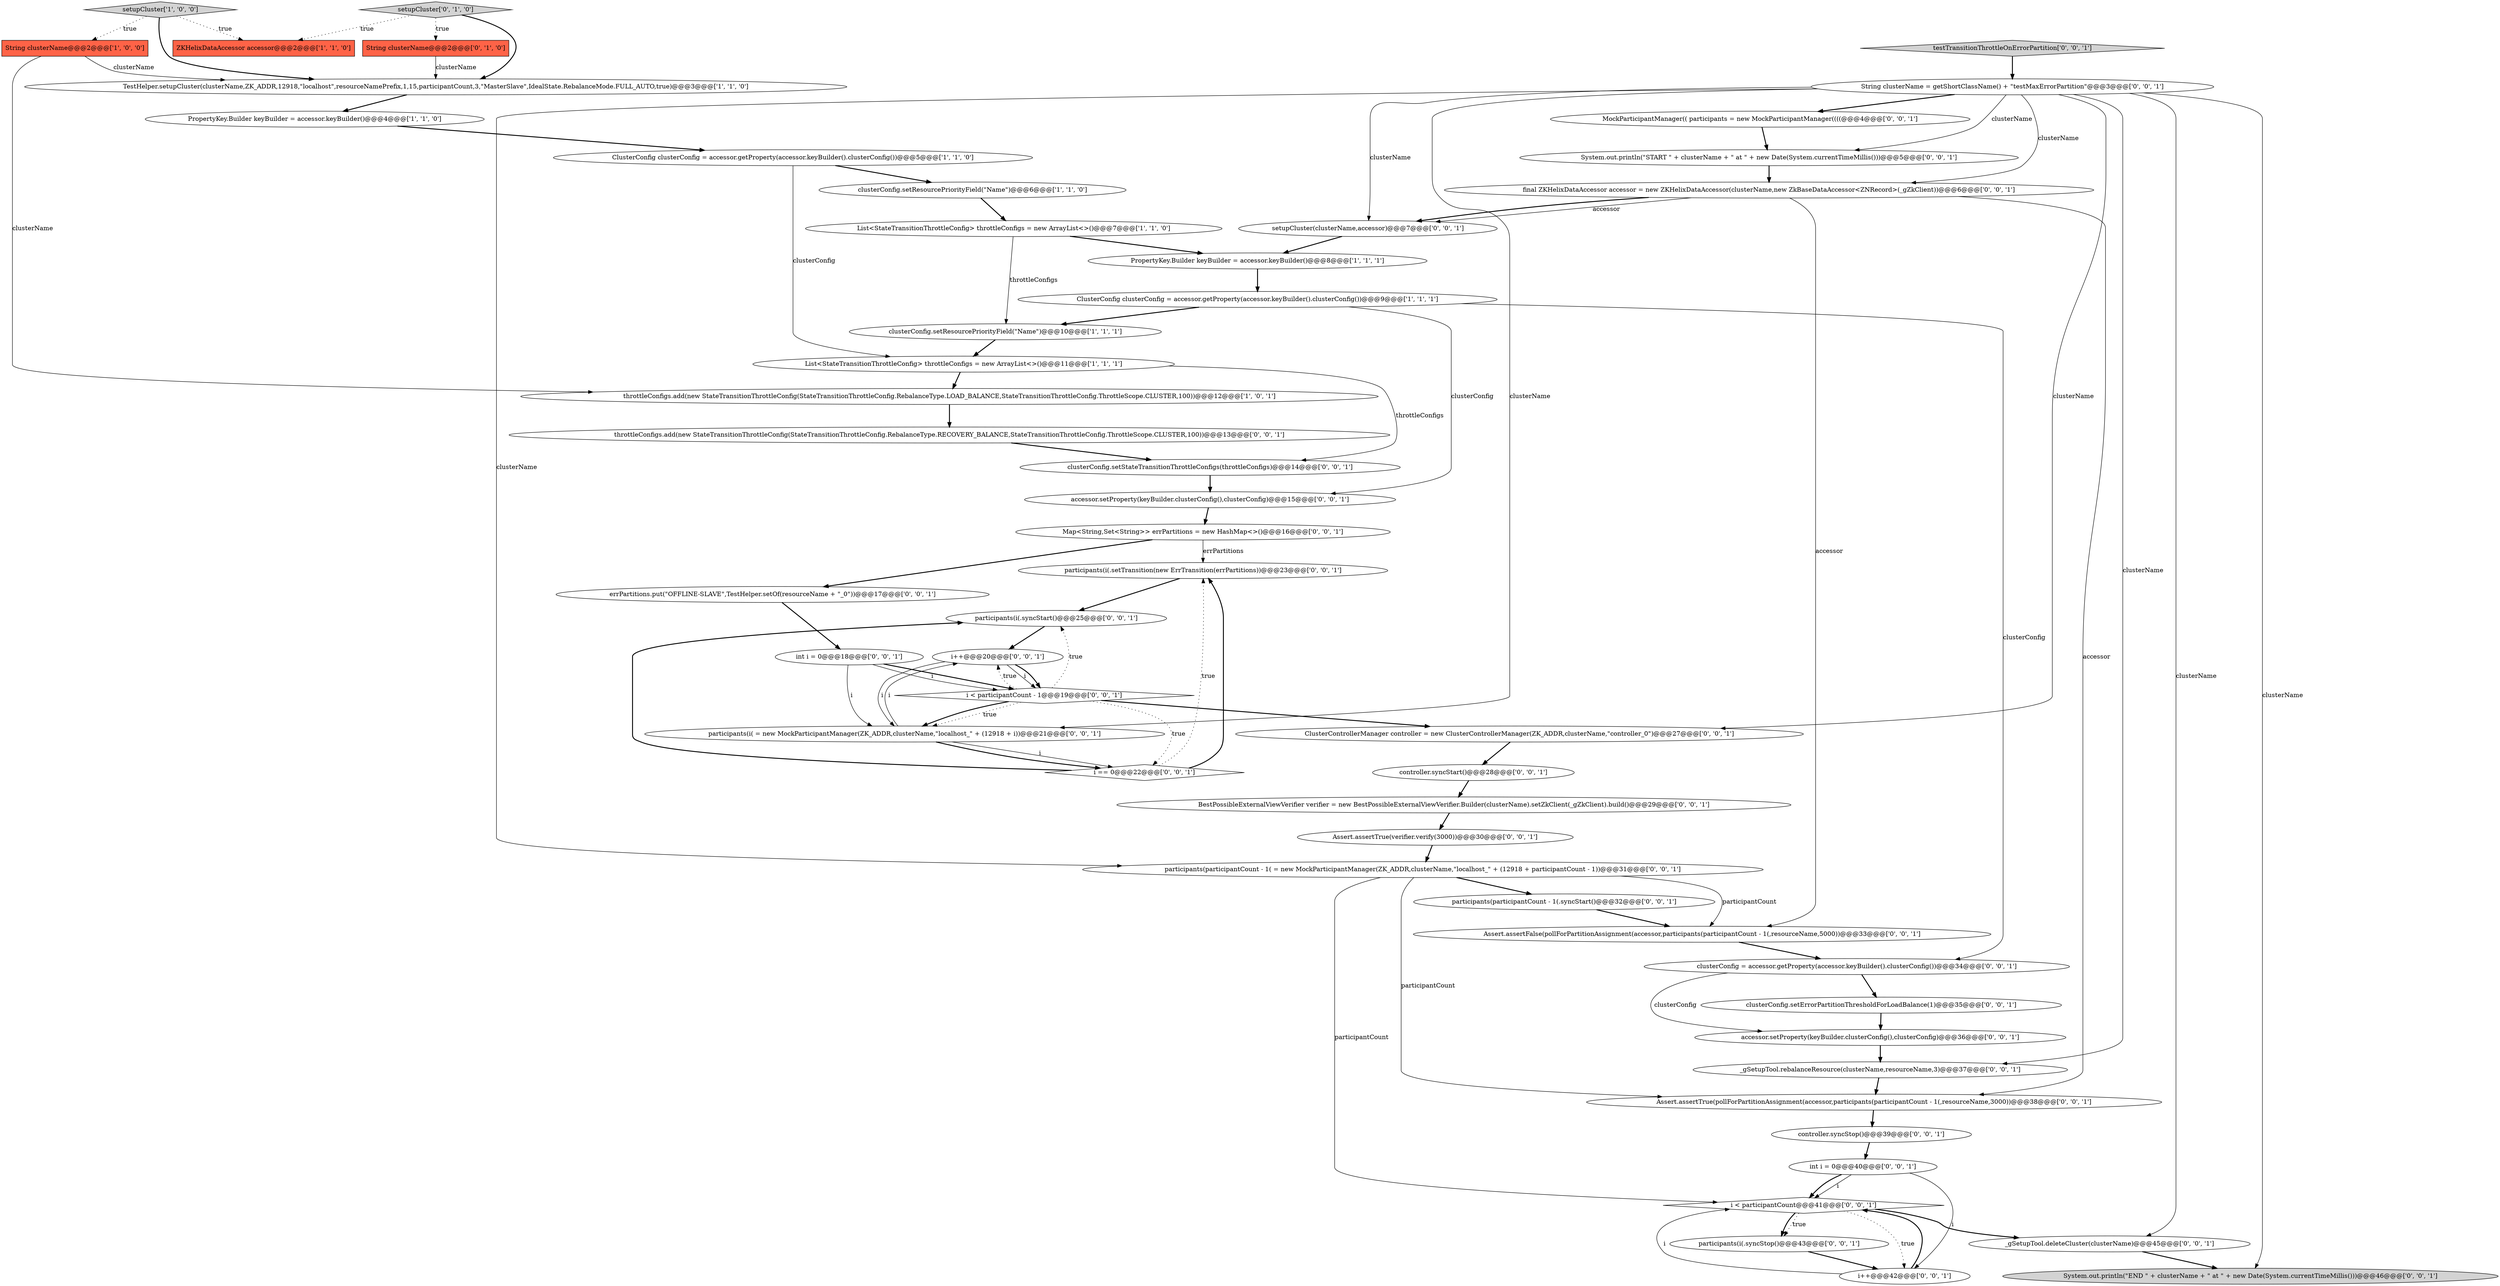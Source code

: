 digraph {
42 [style = filled, label = "accessor.setProperty(keyBuilder.clusterConfig(),clusterConfig)@@@15@@@['0', '0', '1']", fillcolor = white, shape = ellipse image = "AAA0AAABBB3BBB"];
7 [style = filled, label = "clusterConfig.setResourcePriorityField(\"Name\")@@@10@@@['1', '1', '1']", fillcolor = white, shape = ellipse image = "AAA0AAABBB1BBB"];
33 [style = filled, label = "Assert.assertTrue(verifier.verify(3000))@@@30@@@['0', '0', '1']", fillcolor = white, shape = ellipse image = "AAA0AAABBB3BBB"];
48 [style = filled, label = "i < participantCount - 1@@@19@@@['0', '0', '1']", fillcolor = white, shape = diamond image = "AAA0AAABBB3BBB"];
39 [style = filled, label = "controller.syncStop()@@@39@@@['0', '0', '1']", fillcolor = white, shape = ellipse image = "AAA0AAABBB3BBB"];
41 [style = filled, label = "MockParticipantManager(( participants = new MockParticipantManager((((@@@4@@@['0', '0', '1']", fillcolor = white, shape = ellipse image = "AAA0AAABBB3BBB"];
5 [style = filled, label = "TestHelper.setupCluster(clusterName,ZK_ADDR,12918,\"localhost\",resourceNamePrefix,1,15,participantCount,3,\"MasterSlave\",IdealState.RebalanceMode.FULL_AUTO,true)@@@3@@@['1', '1', '0']", fillcolor = white, shape = ellipse image = "AAA0AAABBB1BBB"];
16 [style = filled, label = "throttleConfigs.add(new StateTransitionThrottleConfig(StateTransitionThrottleConfig.RebalanceType.RECOVERY_BALANCE,StateTransitionThrottleConfig.ThrottleScope.CLUSTER,100))@@@13@@@['0', '0', '1']", fillcolor = white, shape = ellipse image = "AAA0AAABBB3BBB"];
8 [style = filled, label = "List<StateTransitionThrottleConfig> throttleConfigs = new ArrayList<>()@@@11@@@['1', '1', '1']", fillcolor = white, shape = ellipse image = "AAA0AAABBB1BBB"];
36 [style = filled, label = "setupCluster(clusterName,accessor)@@@7@@@['0', '0', '1']", fillcolor = white, shape = ellipse image = "AAA0AAABBB3BBB"];
23 [style = filled, label = "participants(i(.syncStop()@@@43@@@['0', '0', '1']", fillcolor = white, shape = ellipse image = "AAA0AAABBB3BBB"];
25 [style = filled, label = "ClusterControllerManager controller = new ClusterControllerManager(ZK_ADDR,clusterName,\"controller_0\")@@@27@@@['0', '0', '1']", fillcolor = white, shape = ellipse image = "AAA0AAABBB3BBB"];
29 [style = filled, label = "controller.syncStart()@@@28@@@['0', '0', '1']", fillcolor = white, shape = ellipse image = "AAA0AAABBB3BBB"];
47 [style = filled, label = "testTransitionThrottleOnErrorPartition['0', '0', '1']", fillcolor = lightgray, shape = diamond image = "AAA0AAABBB3BBB"];
12 [style = filled, label = "clusterConfig.setResourcePriorityField(\"Name\")@@@6@@@['1', '1', '0']", fillcolor = white, shape = ellipse image = "AAA0AAABBB1BBB"];
15 [style = filled, label = "System.out.println(\"START \" + clusterName + \" at \" + new Date(System.currentTimeMillis()))@@@5@@@['0', '0', '1']", fillcolor = white, shape = ellipse image = "AAA0AAABBB3BBB"];
38 [style = filled, label = "accessor.setProperty(keyBuilder.clusterConfig(),clusterConfig)@@@36@@@['0', '0', '1']", fillcolor = white, shape = ellipse image = "AAA0AAABBB3BBB"];
1 [style = filled, label = "ClusterConfig clusterConfig = accessor.getProperty(accessor.keyBuilder().clusterConfig())@@@5@@@['1', '1', '0']", fillcolor = white, shape = ellipse image = "AAA0AAABBB1BBB"];
2 [style = filled, label = "PropertyKey.Builder keyBuilder = accessor.keyBuilder()@@@8@@@['1', '1', '1']", fillcolor = white, shape = ellipse image = "AAA0AAABBB1BBB"];
46 [style = filled, label = "participants(participantCount - 1(.syncStart()@@@32@@@['0', '0', '1']", fillcolor = white, shape = ellipse image = "AAA0AAABBB3BBB"];
26 [style = filled, label = "i < participantCount@@@41@@@['0', '0', '1']", fillcolor = white, shape = diamond image = "AAA0AAABBB3BBB"];
45 [style = filled, label = "final ZKHelixDataAccessor accessor = new ZKHelixDataAccessor(clusterName,new ZkBaseDataAccessor<ZNRecord>(_gZkClient))@@@6@@@['0', '0', '1']", fillcolor = white, shape = ellipse image = "AAA0AAABBB3BBB"];
44 [style = filled, label = "Assert.assertTrue(pollForPartitionAssignment(accessor,participants(participantCount - 1(,resourceName,3000))@@@38@@@['0', '0', '1']", fillcolor = white, shape = ellipse image = "AAA0AAABBB3BBB"];
14 [style = filled, label = "String clusterName@@@2@@@['0', '1', '0']", fillcolor = tomato, shape = box image = "AAA0AAABBB2BBB"];
37 [style = filled, label = "clusterConfig.setErrorPartitionThresholdForLoadBalance(1)@@@35@@@['0', '0', '1']", fillcolor = white, shape = ellipse image = "AAA0AAABBB3BBB"];
11 [style = filled, label = "List<StateTransitionThrottleConfig> throttleConfigs = new ArrayList<>()@@@7@@@['1', '1', '0']", fillcolor = white, shape = ellipse image = "AAA0AAABBB1BBB"];
32 [style = filled, label = "participants(i(.setTransition(new ErrTransition(errPartitions))@@@23@@@['0', '0', '1']", fillcolor = white, shape = ellipse image = "AAA0AAABBB3BBB"];
21 [style = filled, label = "int i = 0@@@40@@@['0', '0', '1']", fillcolor = white, shape = ellipse image = "AAA0AAABBB3BBB"];
24 [style = filled, label = "clusterConfig = accessor.getProperty(accessor.keyBuilder().clusterConfig())@@@34@@@['0', '0', '1']", fillcolor = white, shape = ellipse image = "AAA0AAABBB3BBB"];
28 [style = filled, label = "errPartitions.put(\"OFFLINE-SLAVE\",TestHelper.setOf(resourceName + \"_0\"))@@@17@@@['0', '0', '1']", fillcolor = white, shape = ellipse image = "AAA0AAABBB3BBB"];
27 [style = filled, label = "i++@@@20@@@['0', '0', '1']", fillcolor = white, shape = ellipse image = "AAA0AAABBB3BBB"];
35 [style = filled, label = "participants(participantCount - 1( = new MockParticipantManager(ZK_ADDR,clusterName,\"localhost_\" + (12918 + participantCount - 1))@@@31@@@['0', '0', '1']", fillcolor = white, shape = ellipse image = "AAA0AAABBB3BBB"];
34 [style = filled, label = "String clusterName = getShortClassName() + \"testMaxErrorPartition\"@@@3@@@['0', '0', '1']", fillcolor = white, shape = ellipse image = "AAA0AAABBB3BBB"];
22 [style = filled, label = "participants(i(.syncStart()@@@25@@@['0', '0', '1']", fillcolor = white, shape = ellipse image = "AAA0AAABBB3BBB"];
50 [style = filled, label = "Map<String,Set<String>> errPartitions = new HashMap<>()@@@16@@@['0', '0', '1']", fillcolor = white, shape = ellipse image = "AAA0AAABBB3BBB"];
30 [style = filled, label = "i++@@@42@@@['0', '0', '1']", fillcolor = white, shape = ellipse image = "AAA0AAABBB3BBB"];
31 [style = filled, label = "_gSetupTool.deleteCluster(clusterName)@@@45@@@['0', '0', '1']", fillcolor = white, shape = ellipse image = "AAA0AAABBB3BBB"];
6 [style = filled, label = "throttleConfigs.add(new StateTransitionThrottleConfig(StateTransitionThrottleConfig.RebalanceType.LOAD_BALANCE,StateTransitionThrottleConfig.ThrottleScope.CLUSTER,100))@@@12@@@['1', '0', '1']", fillcolor = white, shape = ellipse image = "AAA0AAABBB1BBB"];
18 [style = filled, label = "clusterConfig.setStateTransitionThrottleConfigs(throttleConfigs)@@@14@@@['0', '0', '1']", fillcolor = white, shape = ellipse image = "AAA0AAABBB3BBB"];
20 [style = filled, label = "Assert.assertFalse(pollForPartitionAssignment(accessor,participants(participantCount - 1(,resourceName,5000))@@@33@@@['0', '0', '1']", fillcolor = white, shape = ellipse image = "AAA0AAABBB3BBB"];
3 [style = filled, label = "ZKHelixDataAccessor accessor@@@2@@@['1', '1', '0']", fillcolor = tomato, shape = box image = "AAA0AAABBB1BBB"];
49 [style = filled, label = "_gSetupTool.rebalanceResource(clusterName,resourceName,3)@@@37@@@['0', '0', '1']", fillcolor = white, shape = ellipse image = "AAA0AAABBB3BBB"];
51 [style = filled, label = "BestPossibleExternalViewVerifier verifier = new BestPossibleExternalViewVerifier.Builder(clusterName).setZkClient(_gZkClient).build()@@@29@@@['0', '0', '1']", fillcolor = white, shape = ellipse image = "AAA0AAABBB3BBB"];
19 [style = filled, label = "participants(i( = new MockParticipantManager(ZK_ADDR,clusterName,\"localhost_\" + (12918 + i))@@@21@@@['0', '0', '1']", fillcolor = white, shape = ellipse image = "AAA0AAABBB3BBB"];
9 [style = filled, label = "setupCluster['1', '0', '0']", fillcolor = lightgray, shape = diamond image = "AAA0AAABBB1BBB"];
17 [style = filled, label = "i == 0@@@22@@@['0', '0', '1']", fillcolor = white, shape = diamond image = "AAA0AAABBB3BBB"];
13 [style = filled, label = "setupCluster['0', '1', '0']", fillcolor = lightgray, shape = diamond image = "AAA0AAABBB2BBB"];
4 [style = filled, label = "PropertyKey.Builder keyBuilder = accessor.keyBuilder()@@@4@@@['1', '1', '0']", fillcolor = white, shape = ellipse image = "AAA0AAABBB1BBB"];
0 [style = filled, label = "String clusterName@@@2@@@['1', '0', '0']", fillcolor = tomato, shape = box image = "AAA0AAABBB1BBB"];
40 [style = filled, label = "System.out.println(\"END \" + clusterName + \" at \" + new Date(System.currentTimeMillis()))@@@46@@@['0', '0', '1']", fillcolor = lightgray, shape = ellipse image = "AAA0AAABBB3BBB"];
10 [style = filled, label = "ClusterConfig clusterConfig = accessor.getProperty(accessor.keyBuilder().clusterConfig())@@@9@@@['1', '1', '1']", fillcolor = white, shape = ellipse image = "AAA0AAABBB1BBB"];
43 [style = filled, label = "int i = 0@@@18@@@['0', '0', '1']", fillcolor = white, shape = ellipse image = "AAA0AAABBB3BBB"];
19->17 [style = solid, label="i"];
23->30 [style = bold, label=""];
19->27 [style = solid, label="i"];
45->36 [style = solid, label="accessor"];
43->48 [style = bold, label=""];
50->32 [style = solid, label="errPartitions"];
50->28 [style = bold, label=""];
41->15 [style = bold, label=""];
24->38 [style = solid, label="clusterConfig"];
36->2 [style = bold, label=""];
48->22 [style = dotted, label="true"];
2->10 [style = bold, label=""];
42->50 [style = bold, label=""];
26->23 [style = dotted, label="true"];
0->6 [style = solid, label="clusterName"];
28->43 [style = bold, label=""];
21->26 [style = bold, label=""];
34->25 [style = solid, label="clusterName"];
26->23 [style = bold, label=""];
17->22 [style = bold, label=""];
43->19 [style = solid, label="i"];
10->24 [style = solid, label="clusterConfig"];
35->26 [style = solid, label="participantCount"];
35->20 [style = solid, label="participantCount"];
47->34 [style = bold, label=""];
1->8 [style = solid, label="clusterConfig"];
48->25 [style = bold, label=""];
34->49 [style = solid, label="clusterName"];
24->37 [style = bold, label=""];
30->26 [style = bold, label=""];
45->20 [style = solid, label="accessor"];
48->27 [style = dotted, label="true"];
34->19 [style = solid, label="clusterName"];
1->12 [style = bold, label=""];
51->33 [style = bold, label=""];
8->18 [style = solid, label="throttleConfigs"];
29->51 [style = bold, label=""];
4->1 [style = bold, label=""];
17->32 [style = bold, label=""];
33->35 [style = bold, label=""];
10->7 [style = bold, label=""];
37->38 [style = bold, label=""];
27->48 [style = solid, label="i"];
13->3 [style = dotted, label="true"];
49->44 [style = bold, label=""];
13->14 [style = dotted, label="true"];
44->39 [style = bold, label=""];
13->5 [style = bold, label=""];
34->40 [style = solid, label="clusterName"];
46->20 [style = bold, label=""];
7->8 [style = bold, label=""];
38->49 [style = bold, label=""];
45->44 [style = solid, label="accessor"];
0->5 [style = solid, label="clusterName"];
34->45 [style = solid, label="clusterName"];
43->48 [style = solid, label="i"];
21->26 [style = solid, label="i"];
8->6 [style = bold, label=""];
26->30 [style = dotted, label="true"];
15->45 [style = bold, label=""];
30->26 [style = solid, label="i"];
11->2 [style = bold, label=""];
5->4 [style = bold, label=""];
48->19 [style = dotted, label="true"];
14->5 [style = solid, label="clusterName"];
6->16 [style = bold, label=""];
34->31 [style = solid, label="clusterName"];
34->35 [style = solid, label="clusterName"];
19->17 [style = bold, label=""];
34->41 [style = bold, label=""];
32->22 [style = bold, label=""];
20->24 [style = bold, label=""];
35->44 [style = solid, label="participantCount"];
9->5 [style = bold, label=""];
25->29 [style = bold, label=""];
18->42 [style = bold, label=""];
27->48 [style = bold, label=""];
31->40 [style = bold, label=""];
9->0 [style = dotted, label="true"];
48->19 [style = bold, label=""];
16->18 [style = bold, label=""];
34->36 [style = solid, label="clusterName"];
11->7 [style = solid, label="throttleConfigs"];
22->27 [style = bold, label=""];
27->19 [style = solid, label="i"];
26->31 [style = bold, label=""];
39->21 [style = bold, label=""];
17->32 [style = dotted, label="true"];
45->36 [style = bold, label=""];
21->30 [style = solid, label="i"];
10->42 [style = solid, label="clusterConfig"];
35->46 [style = bold, label=""];
12->11 [style = bold, label=""];
9->3 [style = dotted, label="true"];
48->17 [style = dotted, label="true"];
34->15 [style = solid, label="clusterName"];
}
